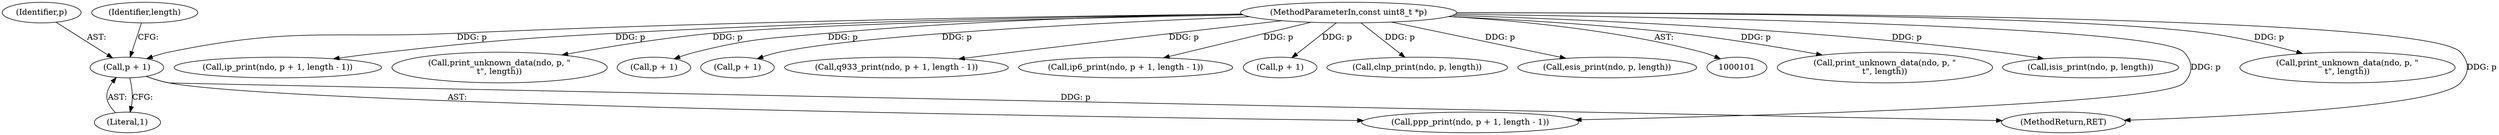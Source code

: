digraph "0_tcpdump_1dcd10aceabbc03bf571ea32b892c522cbe923de_4@pointer" {
"1000218" [label="(Call,p + 1)"];
"1000103" [label="(MethodParameterIn,const uint8_t *p)"];
"1000255" [label="(Call,print_unknown_data(ndo, p, \"\n\t\", length))"];
"1000160" [label="(Call,isis_print(ndo, p, length))"];
"1000164" [label="(Call,print_unknown_data(ndo, p, \"\n\t\", length))"];
"1000219" [label="(Identifier,p)"];
"1000216" [label="(Call,ppp_print(ndo, p + 1, length - 1))"];
"1000196" [label="(Call,ip_print(ndo, p + 1, length - 1))"];
"1000145" [label="(Call,print_unknown_data(ndo, p, \"\n\t\", length))"];
"1000198" [label="(Call,p + 1)"];
"1000218" [label="(Call,p + 1)"];
"1000208" [label="(Call,p + 1)"];
"1000261" [label="(MethodReturn,RET)"];
"1000220" [label="(Literal,1)"];
"1000186" [label="(Call,q933_print(ndo, p + 1, length - 1))"];
"1000206" [label="(Call,ip6_print(ndo, p + 1, length - 1))"];
"1000188" [label="(Call,p + 1)"];
"1000141" [label="(Call,clnp_print(ndo, p, length))"];
"1000152" [label="(Call,esis_print(ndo, p, length))"];
"1000103" [label="(MethodParameterIn,const uint8_t *p)"];
"1000222" [label="(Identifier,length)"];
"1000218" -> "1000216"  [label="AST: "];
"1000218" -> "1000220"  [label="CFG: "];
"1000219" -> "1000218"  [label="AST: "];
"1000220" -> "1000218"  [label="AST: "];
"1000222" -> "1000218"  [label="CFG: "];
"1000218" -> "1000261"  [label="DDG: p"];
"1000103" -> "1000218"  [label="DDG: p"];
"1000103" -> "1000101"  [label="AST: "];
"1000103" -> "1000261"  [label="DDG: p"];
"1000103" -> "1000141"  [label="DDG: p"];
"1000103" -> "1000145"  [label="DDG: p"];
"1000103" -> "1000152"  [label="DDG: p"];
"1000103" -> "1000160"  [label="DDG: p"];
"1000103" -> "1000164"  [label="DDG: p"];
"1000103" -> "1000186"  [label="DDG: p"];
"1000103" -> "1000188"  [label="DDG: p"];
"1000103" -> "1000196"  [label="DDG: p"];
"1000103" -> "1000198"  [label="DDG: p"];
"1000103" -> "1000206"  [label="DDG: p"];
"1000103" -> "1000208"  [label="DDG: p"];
"1000103" -> "1000216"  [label="DDG: p"];
"1000103" -> "1000255"  [label="DDG: p"];
}
